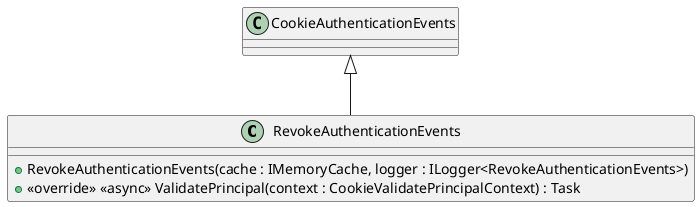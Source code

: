 @startuml RevokeAuthenticationEvents
class RevokeAuthenticationEvents  {
    + RevokeAuthenticationEvents(cache : IMemoryCache, logger : ILogger<RevokeAuthenticationEvents>)
    + <<override>> <<async>> ValidatePrincipal(context : CookieValidatePrincipalContext) : Task
}
CookieAuthenticationEvents <|-- RevokeAuthenticationEvents
@enduml